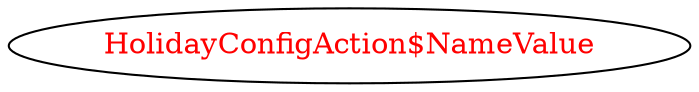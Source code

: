 digraph dependencyGraph {
 concentrate=true;
 ranksep="2.0";
 rankdir="LR"; 
 splines="ortho";
"HolidayConfigAction$NameValue" [fontcolor="red"];
}
